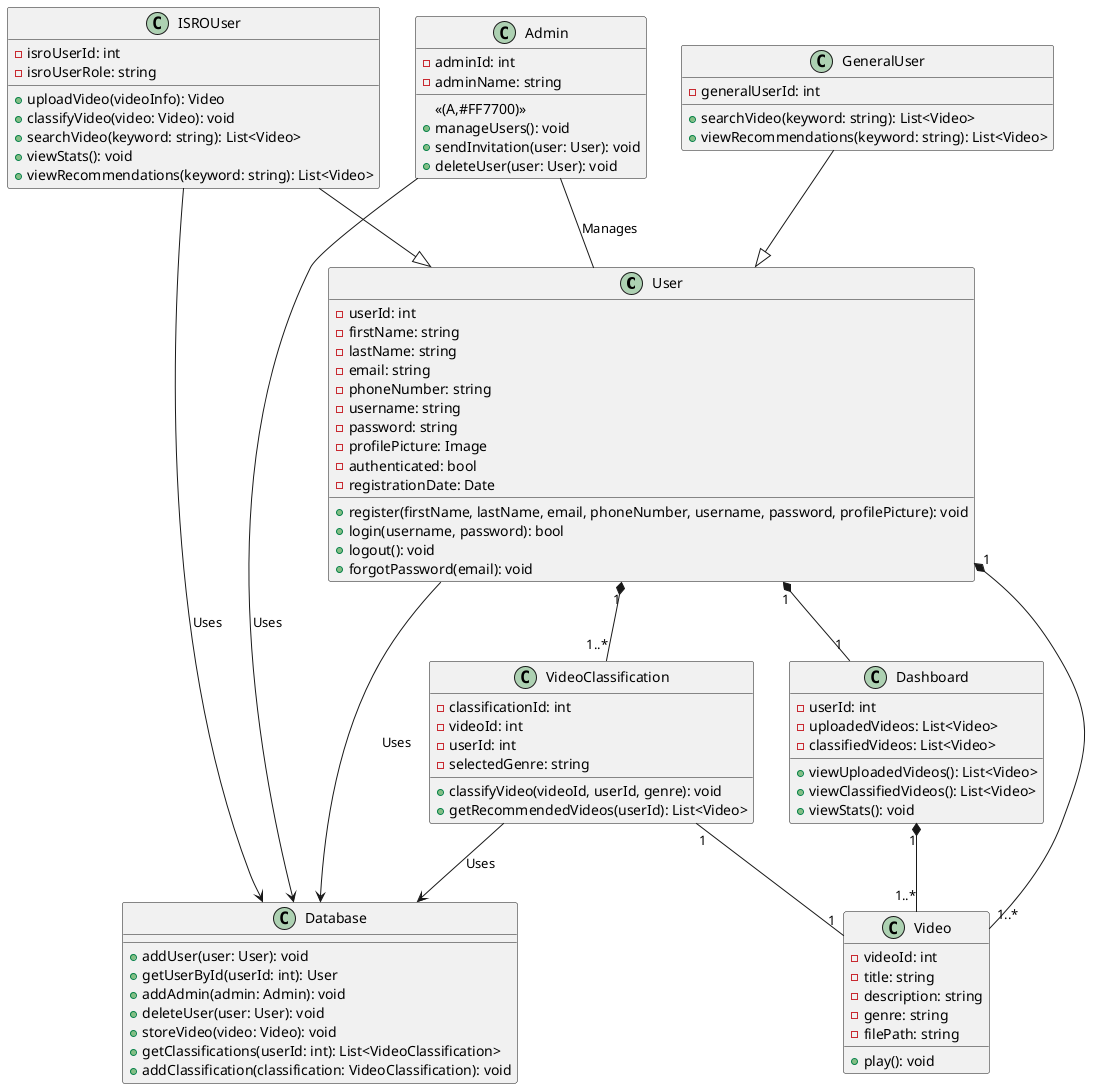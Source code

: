 @startuml
class User {
    - userId: int
    - firstName: string
    - lastName: string
    - email: string
    - phoneNumber: string
    - username: string
    - password: string
    - profilePicture: Image
    - authenticated: bool
    - registrationDate: Date

    + register(firstName, lastName, email, phoneNumber, username, password, profilePicture): void
    + login(username, password): bool
    + logout(): void
    + forgotPassword(email): void
}

class Admin {
    << (A,#FF7700) >>
    - adminId: int
    - adminName: string

    + manageUsers(): void
    + sendInvitation(user: User): void
    + deleteUser(user: User): void
}

class ISROUser {
    - isroUserId: int
    - isroUserRole: string

    + uploadVideo(videoInfo): Video
    + classifyVideo(video: Video): void
    + searchVideo(keyword: string): List<Video>
    + viewStats(): void
    + viewRecommendations(keyword: string): List<Video>
}

class GeneralUser {
    - generalUserId: int

    + searchVideo(keyword: string): List<Video>
    + viewRecommendations(keyword: string): List<Video>
}

class Video {
    - videoId: int
    - title: string
    - description: string
    - genre: string
    - filePath: string

    + play(): void
}

class VideoClassification {
    - classificationId: int
    - videoId: int
    - userId: int
    - selectedGenre: string

    + classifyVideo(videoId, userId, genre): void
    + getRecommendedVideos(userId): List<Video>
}

class Dashboard {
    - userId: int
    - uploadedVideos: List<Video>
    - classifiedVideos: List<Video>

    + viewUploadedVideos(): List<Video>
    + viewClassifiedVideos(): List<Video>
    + viewStats(): void
}

class Database {
    + addUser(user: User): void
    + getUserById(userId: int): User
    + addAdmin(admin: Admin): void
    + deleteUser(user: User): void
    + storeVideo(video: Video): void
    + getClassifications(userId: int): List<VideoClassification>
    + addClassification(classification: VideoClassification): void
}

User "1" *-- "1..*" VideoClassification
User "1" *-- "1..*" Video
User "1" *-- "1" Dashboard
VideoClassification "1" -- "1" Video
Dashboard "1" *-- "1..*" Video

Admin -- User : Manages
ISROUser --|> User
GeneralUser --|> User

User --> Database : Uses
Admin --> Database : Uses
ISROUser --> Database : Uses
VideoClassification --> Database : Uses
@enduml